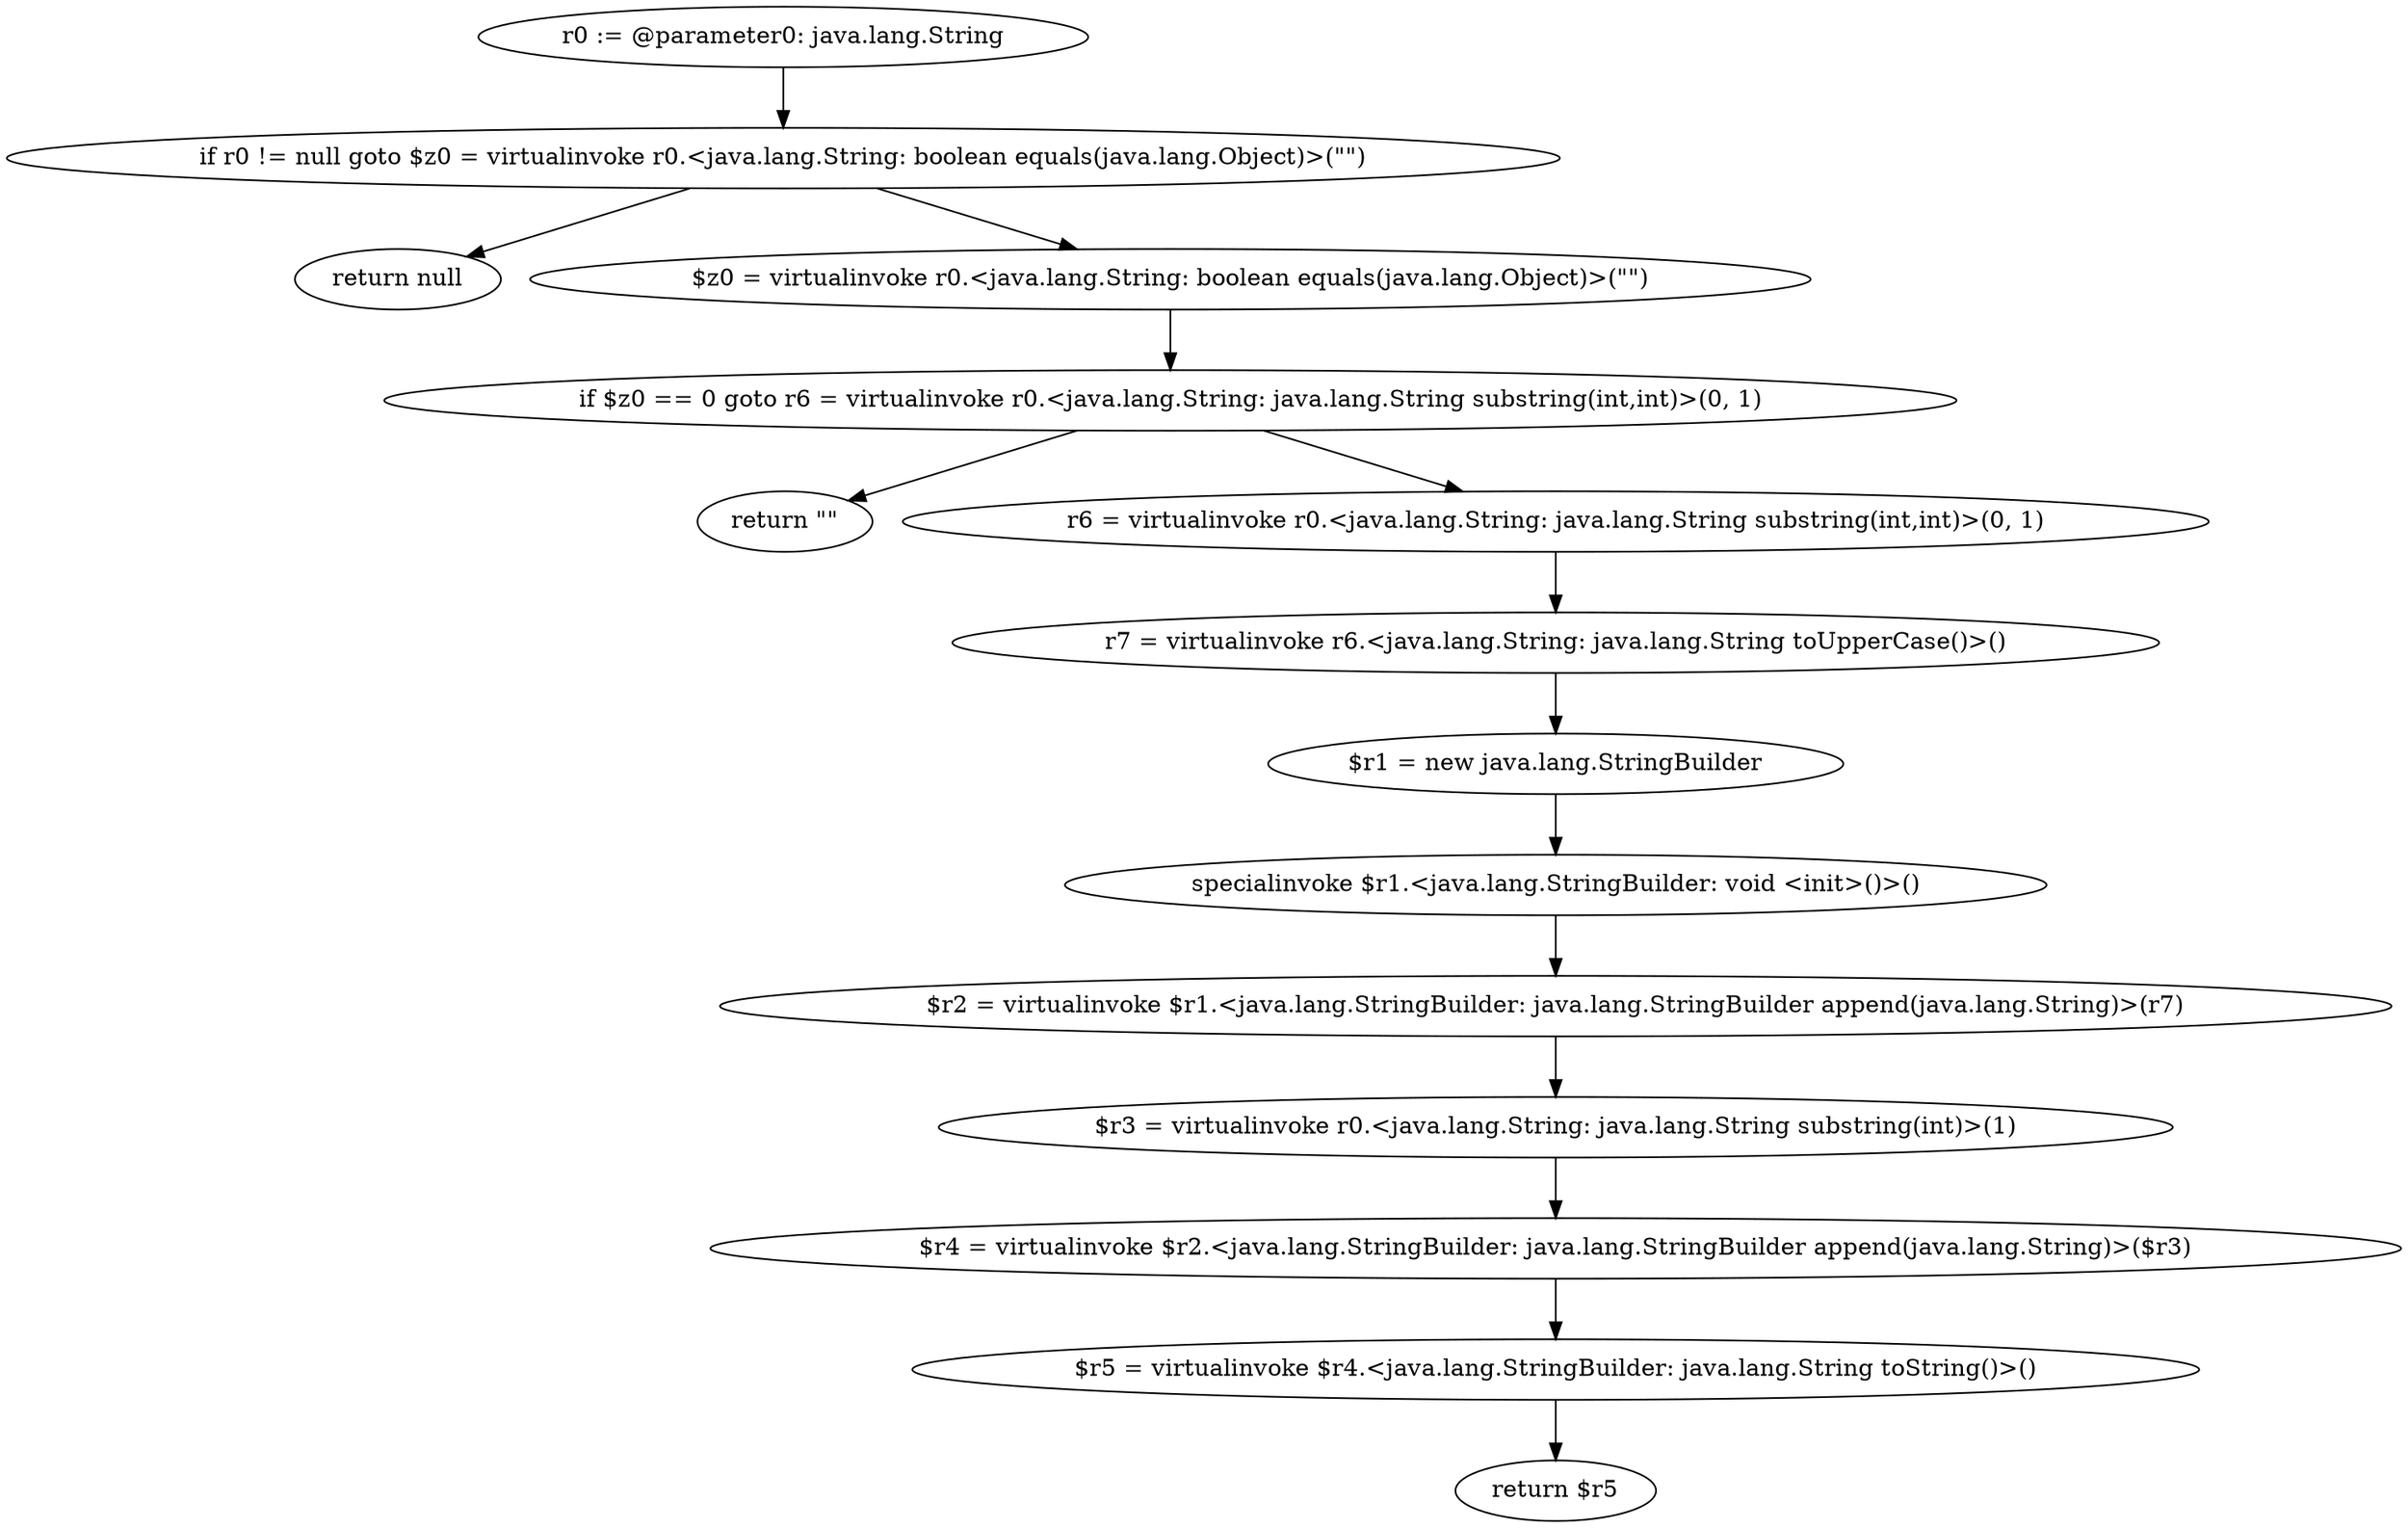 digraph "unitGraph" {
    "r0 := @parameter0: java.lang.String"
    "if r0 != null goto $z0 = virtualinvoke r0.<java.lang.String: boolean equals(java.lang.Object)>(\"\")"
    "return null"
    "$z0 = virtualinvoke r0.<java.lang.String: boolean equals(java.lang.Object)>(\"\")"
    "if $z0 == 0 goto r6 = virtualinvoke r0.<java.lang.String: java.lang.String substring(int,int)>(0, 1)"
    "return \"\""
    "r6 = virtualinvoke r0.<java.lang.String: java.lang.String substring(int,int)>(0, 1)"
    "r7 = virtualinvoke r6.<java.lang.String: java.lang.String toUpperCase()>()"
    "$r1 = new java.lang.StringBuilder"
    "specialinvoke $r1.<java.lang.StringBuilder: void <init>()>()"
    "$r2 = virtualinvoke $r1.<java.lang.StringBuilder: java.lang.StringBuilder append(java.lang.String)>(r7)"
    "$r3 = virtualinvoke r0.<java.lang.String: java.lang.String substring(int)>(1)"
    "$r4 = virtualinvoke $r2.<java.lang.StringBuilder: java.lang.StringBuilder append(java.lang.String)>($r3)"
    "$r5 = virtualinvoke $r4.<java.lang.StringBuilder: java.lang.String toString()>()"
    "return $r5"
    "r0 := @parameter0: java.lang.String"->"if r0 != null goto $z0 = virtualinvoke r0.<java.lang.String: boolean equals(java.lang.Object)>(\"\")";
    "if r0 != null goto $z0 = virtualinvoke r0.<java.lang.String: boolean equals(java.lang.Object)>(\"\")"->"return null";
    "if r0 != null goto $z0 = virtualinvoke r0.<java.lang.String: boolean equals(java.lang.Object)>(\"\")"->"$z0 = virtualinvoke r0.<java.lang.String: boolean equals(java.lang.Object)>(\"\")";
    "$z0 = virtualinvoke r0.<java.lang.String: boolean equals(java.lang.Object)>(\"\")"->"if $z0 == 0 goto r6 = virtualinvoke r0.<java.lang.String: java.lang.String substring(int,int)>(0, 1)";
    "if $z0 == 0 goto r6 = virtualinvoke r0.<java.lang.String: java.lang.String substring(int,int)>(0, 1)"->"return \"\"";
    "if $z0 == 0 goto r6 = virtualinvoke r0.<java.lang.String: java.lang.String substring(int,int)>(0, 1)"->"r6 = virtualinvoke r0.<java.lang.String: java.lang.String substring(int,int)>(0, 1)";
    "r6 = virtualinvoke r0.<java.lang.String: java.lang.String substring(int,int)>(0, 1)"->"r7 = virtualinvoke r6.<java.lang.String: java.lang.String toUpperCase()>()";
    "r7 = virtualinvoke r6.<java.lang.String: java.lang.String toUpperCase()>()"->"$r1 = new java.lang.StringBuilder";
    "$r1 = new java.lang.StringBuilder"->"specialinvoke $r1.<java.lang.StringBuilder: void <init>()>()";
    "specialinvoke $r1.<java.lang.StringBuilder: void <init>()>()"->"$r2 = virtualinvoke $r1.<java.lang.StringBuilder: java.lang.StringBuilder append(java.lang.String)>(r7)";
    "$r2 = virtualinvoke $r1.<java.lang.StringBuilder: java.lang.StringBuilder append(java.lang.String)>(r7)"->"$r3 = virtualinvoke r0.<java.lang.String: java.lang.String substring(int)>(1)";
    "$r3 = virtualinvoke r0.<java.lang.String: java.lang.String substring(int)>(1)"->"$r4 = virtualinvoke $r2.<java.lang.StringBuilder: java.lang.StringBuilder append(java.lang.String)>($r3)";
    "$r4 = virtualinvoke $r2.<java.lang.StringBuilder: java.lang.StringBuilder append(java.lang.String)>($r3)"->"$r5 = virtualinvoke $r4.<java.lang.StringBuilder: java.lang.String toString()>()";
    "$r5 = virtualinvoke $r4.<java.lang.StringBuilder: java.lang.String toString()>()"->"return $r5";
}
